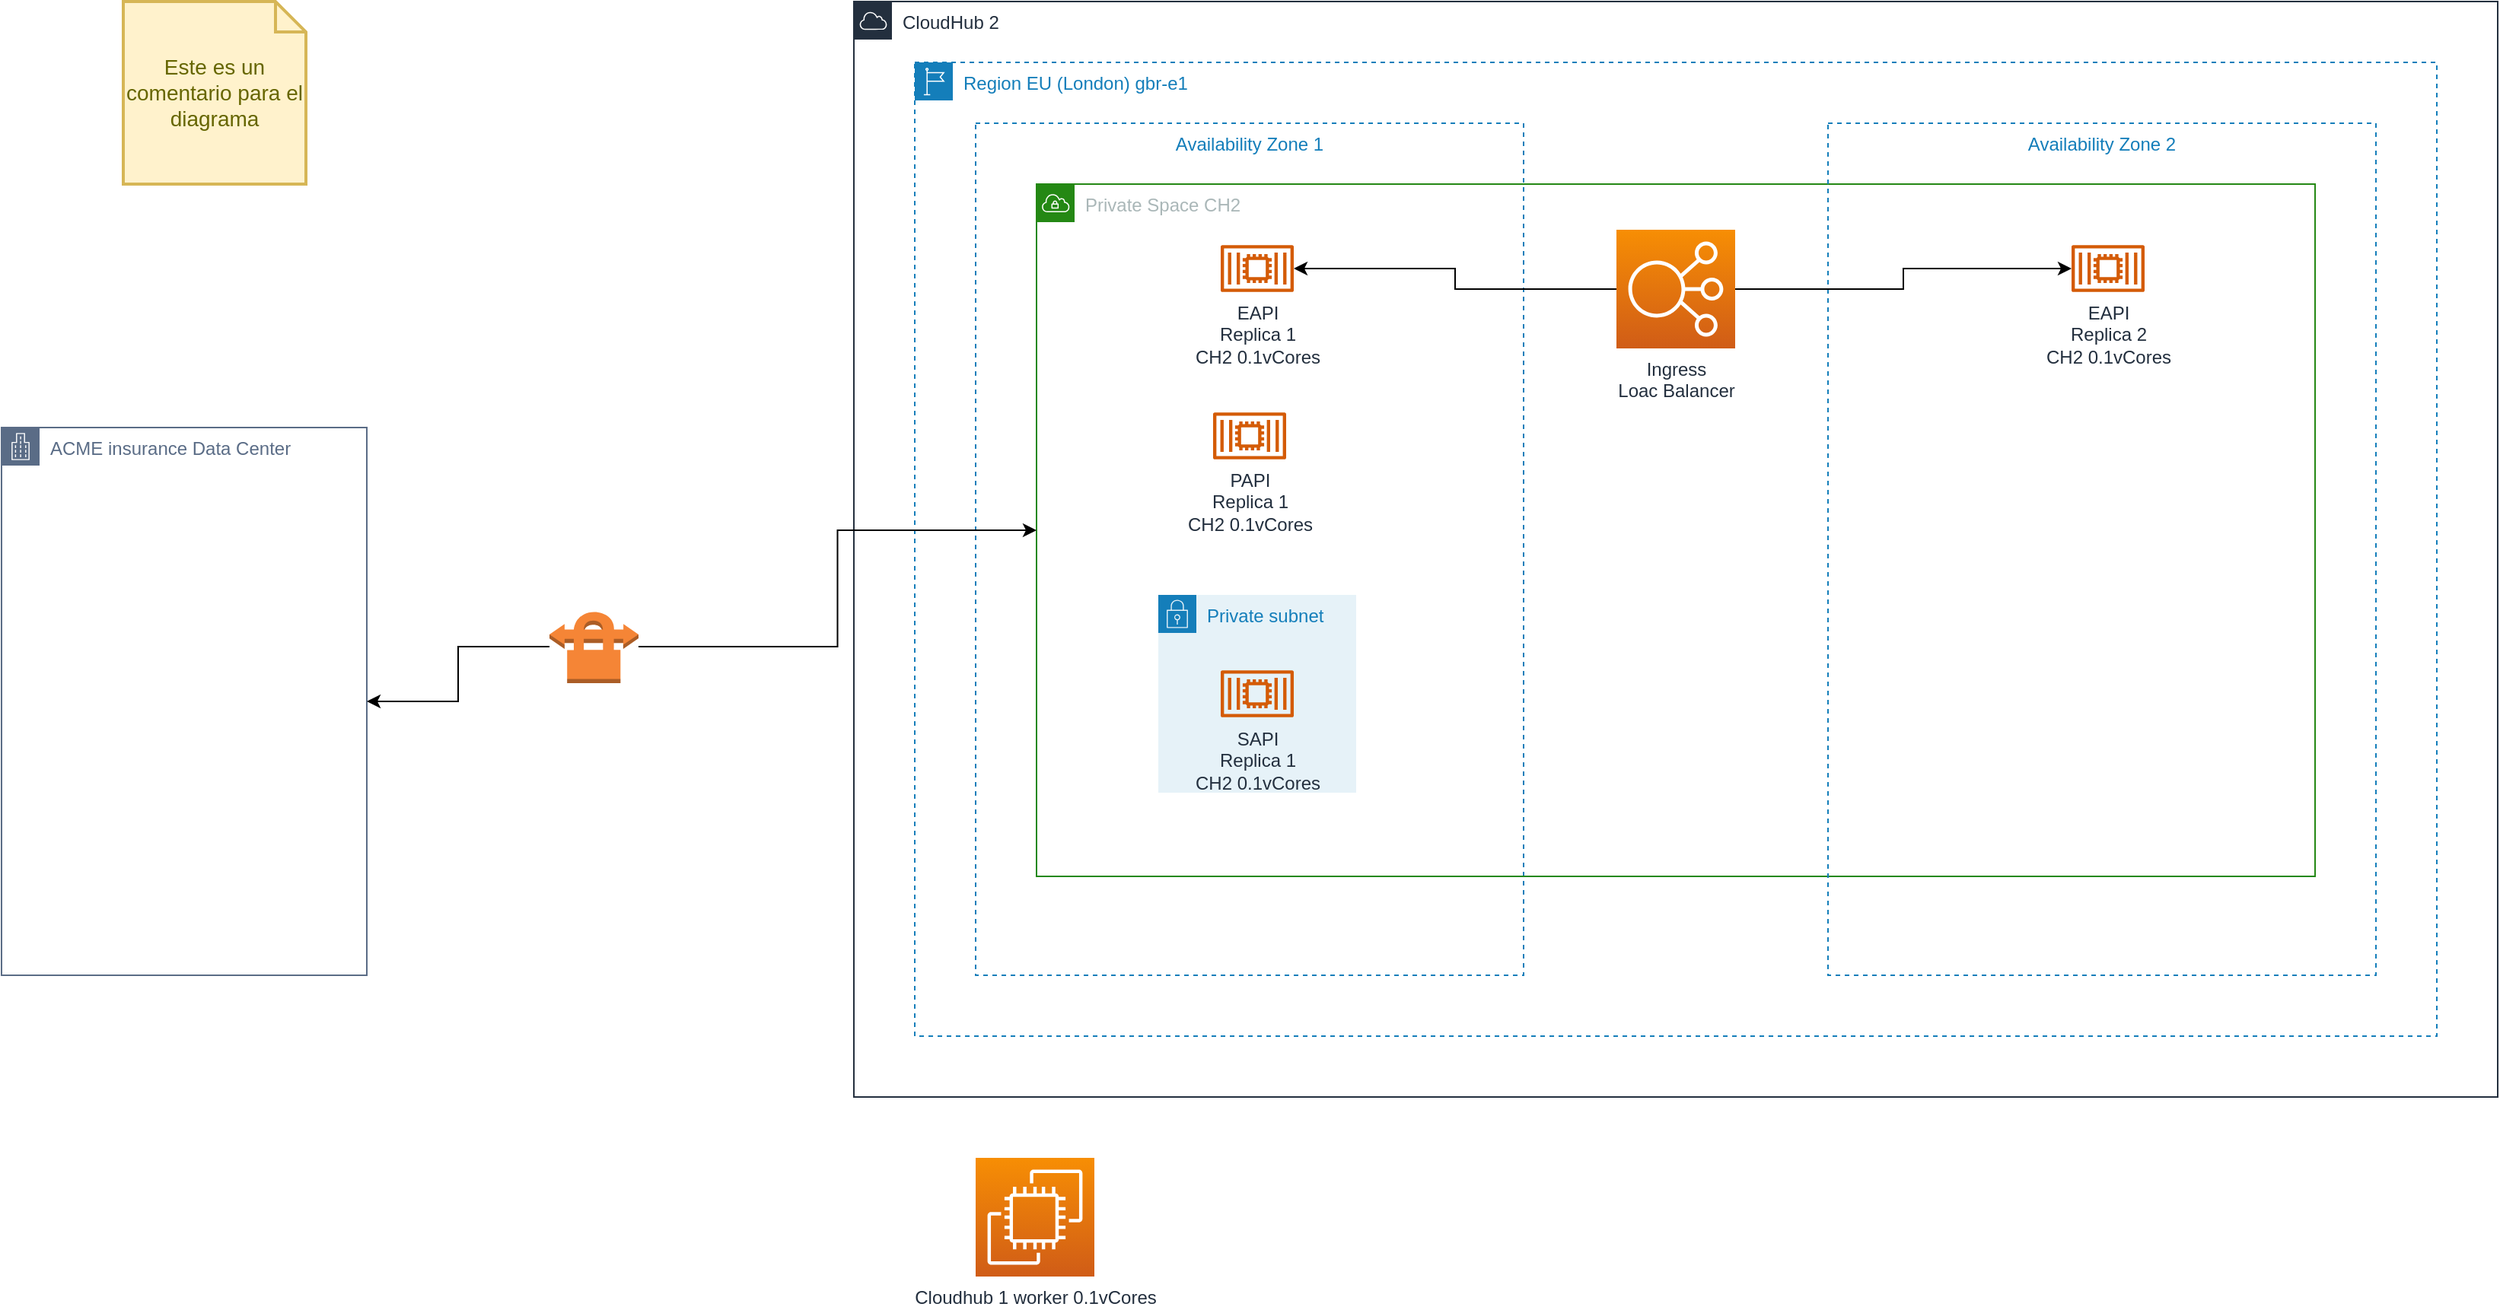 <mxfile version="20.8.5" type="device"><diagram id="Ht1M8jgEwFfnCIfOTk4-" name="Page-1"><mxGraphModel dx="2856" dy="760" grid="1" gridSize="10" guides="1" tooltips="1" connect="1" arrows="1" fold="1" page="1" pageScale="1" pageWidth="1169" pageHeight="827" math="0" shadow="0"><root><mxCell id="0"/><mxCell id="1" parent="0"/><mxCell id="4BOND8-Qv9bauRRdTnn7-1" value="CloudHub 2" style="points=[[0,0],[0.25,0],[0.5,0],[0.75,0],[1,0],[1,0.25],[1,0.5],[1,0.75],[1,1],[0.75,1],[0.5,1],[0.25,1],[0,1],[0,0.75],[0,0.5],[0,0.25]];outlineConnect=0;gradientColor=none;html=1;whiteSpace=wrap;fontSize=12;fontStyle=0;container=1;pointerEvents=0;collapsible=0;recursiveResize=0;shape=mxgraph.aws4.group;grIcon=mxgraph.aws4.group_aws_cloud;strokeColor=#232F3E;fillColor=none;verticalAlign=top;align=left;spacingLeft=30;fontColor=#232F3E;dashed=0;" vertex="1" parent="1"><mxGeometry x="40" y="40" width="1080" height="720" as="geometry"/></mxCell><mxCell id="4BOND8-Qv9bauRRdTnn7-2" value="Region&amp;nbsp;EU (London)&amp;nbsp;&lt;span style=&quot;background-color: initial;&quot;&gt;gbr-e1&lt;/span&gt;" style="points=[[0,0],[0.25,0],[0.5,0],[0.75,0],[1,0],[1,0.25],[1,0.5],[1,0.75],[1,1],[0.75,1],[0.5,1],[0.25,1],[0,1],[0,0.75],[0,0.5],[0,0.25]];outlineConnect=0;gradientColor=none;html=1;whiteSpace=wrap;fontSize=12;fontStyle=0;container=1;pointerEvents=0;collapsible=0;recursiveResize=0;shape=mxgraph.aws4.group;grIcon=mxgraph.aws4.group_region;strokeColor=#147EBA;fillColor=none;verticalAlign=top;align=left;spacingLeft=30;fontColor=#147EBA;dashed=1;" vertex="1" parent="4BOND8-Qv9bauRRdTnn7-1"><mxGeometry x="40" y="40" width="1000" height="640" as="geometry"/></mxCell><mxCell id="4BOND8-Qv9bauRRdTnn7-11" value="Availability Zone 1" style="fillColor=none;strokeColor=#147EBA;dashed=1;verticalAlign=top;fontStyle=0;fontColor=#147EBA;" vertex="1" parent="4BOND8-Qv9bauRRdTnn7-2"><mxGeometry x="40" y="40" width="360" height="560" as="geometry"/></mxCell><mxCell id="4BOND8-Qv9bauRRdTnn7-18" value="Private Space CH2" style="points=[[0,0],[0.25,0],[0.5,0],[0.75,0],[1,0],[1,0.25],[1,0.5],[1,0.75],[1,1],[0.75,1],[0.5,1],[0.25,1],[0,1],[0,0.75],[0,0.5],[0,0.25]];outlineConnect=0;gradientColor=none;html=1;whiteSpace=wrap;fontSize=12;fontStyle=0;container=1;pointerEvents=0;collapsible=0;recursiveResize=0;shape=mxgraph.aws4.group;grIcon=mxgraph.aws4.group_vpc;strokeColor=#248814;fillColor=none;verticalAlign=top;align=left;spacingLeft=30;fontColor=#AAB7B8;dashed=0;" vertex="1" parent="4BOND8-Qv9bauRRdTnn7-2"><mxGeometry x="80" y="80" width="840" height="455" as="geometry"/></mxCell><mxCell id="4BOND8-Qv9bauRRdTnn7-17" value="Private subnet" style="points=[[0,0],[0.25,0],[0.5,0],[0.75,0],[1,0],[1,0.25],[1,0.5],[1,0.75],[1,1],[0.75,1],[0.5,1],[0.25,1],[0,1],[0,0.75],[0,0.5],[0,0.25]];outlineConnect=0;gradientColor=none;html=1;whiteSpace=wrap;fontSize=12;fontStyle=0;container=1;pointerEvents=0;collapsible=0;recursiveResize=0;shape=mxgraph.aws4.group;grIcon=mxgraph.aws4.group_security_group;grStroke=0;strokeColor=#147EBA;fillColor=#E6F2F8;verticalAlign=top;align=left;spacingLeft=30;fontColor=#147EBA;dashed=0;" vertex="1" parent="4BOND8-Qv9bauRRdTnn7-18"><mxGeometry x="80" y="270" width="130" height="130" as="geometry"/></mxCell><mxCell id="4BOND8-Qv9bauRRdTnn7-14" value="SAPI &lt;br&gt;Replica 1 &lt;br&gt;CH2 0.1vCores" style="sketch=0;outlineConnect=0;fontColor=#232F3E;gradientColor=none;fillColor=#D45B07;strokeColor=none;dashed=0;verticalLabelPosition=bottom;verticalAlign=top;align=center;html=1;fontSize=12;fontStyle=0;aspect=fixed;pointerEvents=1;shape=mxgraph.aws4.container_2;" vertex="1" parent="4BOND8-Qv9bauRRdTnn7-17"><mxGeometry x="41" y="49.5" width="48" height="31" as="geometry"/></mxCell><mxCell id="4BOND8-Qv9bauRRdTnn7-5" value="EAPI &lt;br&gt;Replica 1 &lt;br&gt;CH2 0.1vCores" style="sketch=0;outlineConnect=0;fontColor=#232F3E;gradientColor=none;fillColor=#D45B07;strokeColor=none;dashed=0;verticalLabelPosition=bottom;verticalAlign=top;align=center;html=1;fontSize=12;fontStyle=0;aspect=fixed;pointerEvents=1;shape=mxgraph.aws4.container_2;" vertex="1" parent="4BOND8-Qv9bauRRdTnn7-18"><mxGeometry x="121" y="40" width="48" height="31" as="geometry"/></mxCell><mxCell id="4BOND8-Qv9bauRRdTnn7-27" style="edgeStyle=orthogonalEdgeStyle;rounded=0;orthogonalLoop=1;jettySize=auto;html=1;" edge="1" parent="4BOND8-Qv9bauRRdTnn7-18" source="4BOND8-Qv9bauRRdTnn7-26" target="4BOND8-Qv9bauRRdTnn7-5"><mxGeometry relative="1" as="geometry"/></mxCell><mxCell id="4BOND8-Qv9bauRRdTnn7-26" value="Ingress&lt;br&gt;Loac Balancer" style="sketch=0;points=[[0,0,0],[0.25,0,0],[0.5,0,0],[0.75,0,0],[1,0,0],[0,1,0],[0.25,1,0],[0.5,1,0],[0.75,1,0],[1,1,0],[0,0.25,0],[0,0.5,0],[0,0.75,0],[1,0.25,0],[1,0.5,0],[1,0.75,0]];outlineConnect=0;fontColor=#232F3E;gradientColor=#F78E04;gradientDirection=north;fillColor=#D05C17;strokeColor=#ffffff;dashed=0;verticalLabelPosition=bottom;verticalAlign=top;align=center;html=1;fontSize=12;fontStyle=0;aspect=fixed;shape=mxgraph.aws4.resourceIcon;resIcon=mxgraph.aws4.elastic_load_balancing;" vertex="1" parent="4BOND8-Qv9bauRRdTnn7-18"><mxGeometry x="381" y="30" width="78" height="78" as="geometry"/></mxCell><mxCell id="4BOND8-Qv9bauRRdTnn7-12" value="Availability Zone 2" style="fillColor=none;strokeColor=#147EBA;dashed=1;verticalAlign=top;fontStyle=0;fontColor=#147EBA;" vertex="1" parent="4BOND8-Qv9bauRRdTnn7-2"><mxGeometry x="600" y="40" width="360" height="560" as="geometry"/></mxCell><mxCell id="4BOND8-Qv9bauRRdTnn7-8" value="EAPI &lt;br&gt;Replica 2 &lt;br&gt;CH2 0.1vCores" style="sketch=0;outlineConnect=0;fontColor=#232F3E;gradientColor=none;fillColor=#D45B07;strokeColor=none;dashed=0;verticalLabelPosition=bottom;verticalAlign=top;align=center;html=1;fontSize=12;fontStyle=0;aspect=fixed;pointerEvents=1;shape=mxgraph.aws4.container_2;" vertex="1" parent="4BOND8-Qv9bauRRdTnn7-2"><mxGeometry x="760" y="120" width="48" height="31" as="geometry"/></mxCell><mxCell id="4BOND8-Qv9bauRRdTnn7-25" value="PAPI &lt;br&gt;Replica 1 &lt;br&gt;CH2 0.1vCores" style="sketch=0;outlineConnect=0;fontColor=#232F3E;gradientColor=none;fillColor=#D45B07;strokeColor=none;dashed=0;verticalLabelPosition=bottom;verticalAlign=top;align=center;html=1;fontSize=12;fontStyle=0;aspect=fixed;pointerEvents=1;shape=mxgraph.aws4.container_2;" vertex="1" parent="4BOND8-Qv9bauRRdTnn7-2"><mxGeometry x="196" y="230" width="48" height="31" as="geometry"/></mxCell><mxCell id="4BOND8-Qv9bauRRdTnn7-28" style="edgeStyle=orthogonalEdgeStyle;rounded=0;orthogonalLoop=1;jettySize=auto;html=1;" edge="1" parent="4BOND8-Qv9bauRRdTnn7-2" source="4BOND8-Qv9bauRRdTnn7-26" target="4BOND8-Qv9bauRRdTnn7-8"><mxGeometry relative="1" as="geometry"/></mxCell><mxCell id="4BOND8-Qv9bauRRdTnn7-4" value="Cloudhub 1 worker 0.1vCores" style="sketch=0;points=[[0,0,0],[0.25,0,0],[0.5,0,0],[0.75,0,0],[1,0,0],[0,1,0],[0.25,1,0],[0.5,1,0],[0.75,1,0],[1,1,0],[0,0.25,0],[0,0.5,0],[0,0.75,0],[1,0.25,0],[1,0.5,0],[1,0.75,0]];outlineConnect=0;fontColor=#232F3E;gradientColor=#F78E04;gradientDirection=north;fillColor=#D05C17;strokeColor=#ffffff;dashed=0;verticalLabelPosition=bottom;verticalAlign=top;align=center;html=1;fontSize=12;fontStyle=0;aspect=fixed;shape=mxgraph.aws4.resourceIcon;resIcon=mxgraph.aws4.ec2;" vertex="1" parent="1"><mxGeometry x="120" y="800" width="78" height="78" as="geometry"/></mxCell><mxCell id="4BOND8-Qv9bauRRdTnn7-19" value="ACME insurance Data Center" style="points=[[0,0],[0.25,0],[0.5,0],[0.75,0],[1,0],[1,0.25],[1,0.5],[1,0.75],[1,1],[0.75,1],[0.5,1],[0.25,1],[0,1],[0,0.75],[0,0.5],[0,0.25]];outlineConnect=0;gradientColor=none;html=1;whiteSpace=wrap;fontSize=12;fontStyle=0;container=1;pointerEvents=0;collapsible=0;recursiveResize=0;shape=mxgraph.aws4.group;grIcon=mxgraph.aws4.group_corporate_data_center;strokeColor=#5A6C86;fillColor=none;verticalAlign=top;align=left;spacingLeft=30;fontColor=#5A6C86;dashed=0;" vertex="1" parent="1"><mxGeometry x="-520" y="320" width="240" height="360" as="geometry"/></mxCell><mxCell id="4BOND8-Qv9bauRRdTnn7-21" style="edgeStyle=orthogonalEdgeStyle;rounded=0;orthogonalLoop=1;jettySize=auto;html=1;" edge="1" parent="1" source="4BOND8-Qv9bauRRdTnn7-20" target="4BOND8-Qv9bauRRdTnn7-19"><mxGeometry relative="1" as="geometry"/></mxCell><mxCell id="4BOND8-Qv9bauRRdTnn7-24" style="edgeStyle=orthogonalEdgeStyle;rounded=0;orthogonalLoop=1;jettySize=auto;html=1;" edge="1" parent="1" source="4BOND8-Qv9bauRRdTnn7-20" target="4BOND8-Qv9bauRRdTnn7-18"><mxGeometry relative="1" as="geometry"/></mxCell><mxCell id="4BOND8-Qv9bauRRdTnn7-20" value="" style="outlineConnect=0;dashed=0;verticalLabelPosition=bottom;verticalAlign=top;align=center;html=1;shape=mxgraph.aws3.vpn_connection;fillColor=#F58536;gradientColor=none;" vertex="1" parent="1"><mxGeometry x="-160" y="440" width="58.5" height="48" as="geometry"/></mxCell><mxCell id="4BOND8-Qv9bauRRdTnn7-31" value="Este es un comentario para el diagrama" style="shape=note;strokeWidth=2;fontSize=14;size=20;whiteSpace=wrap;html=1;fillColor=#fff2cc;strokeColor=#d6b656;fontColor=#666600;" vertex="1" parent="1"><mxGeometry x="-440" y="40" width="120" height="120" as="geometry"/></mxCell></root></mxGraphModel></diagram></mxfile>